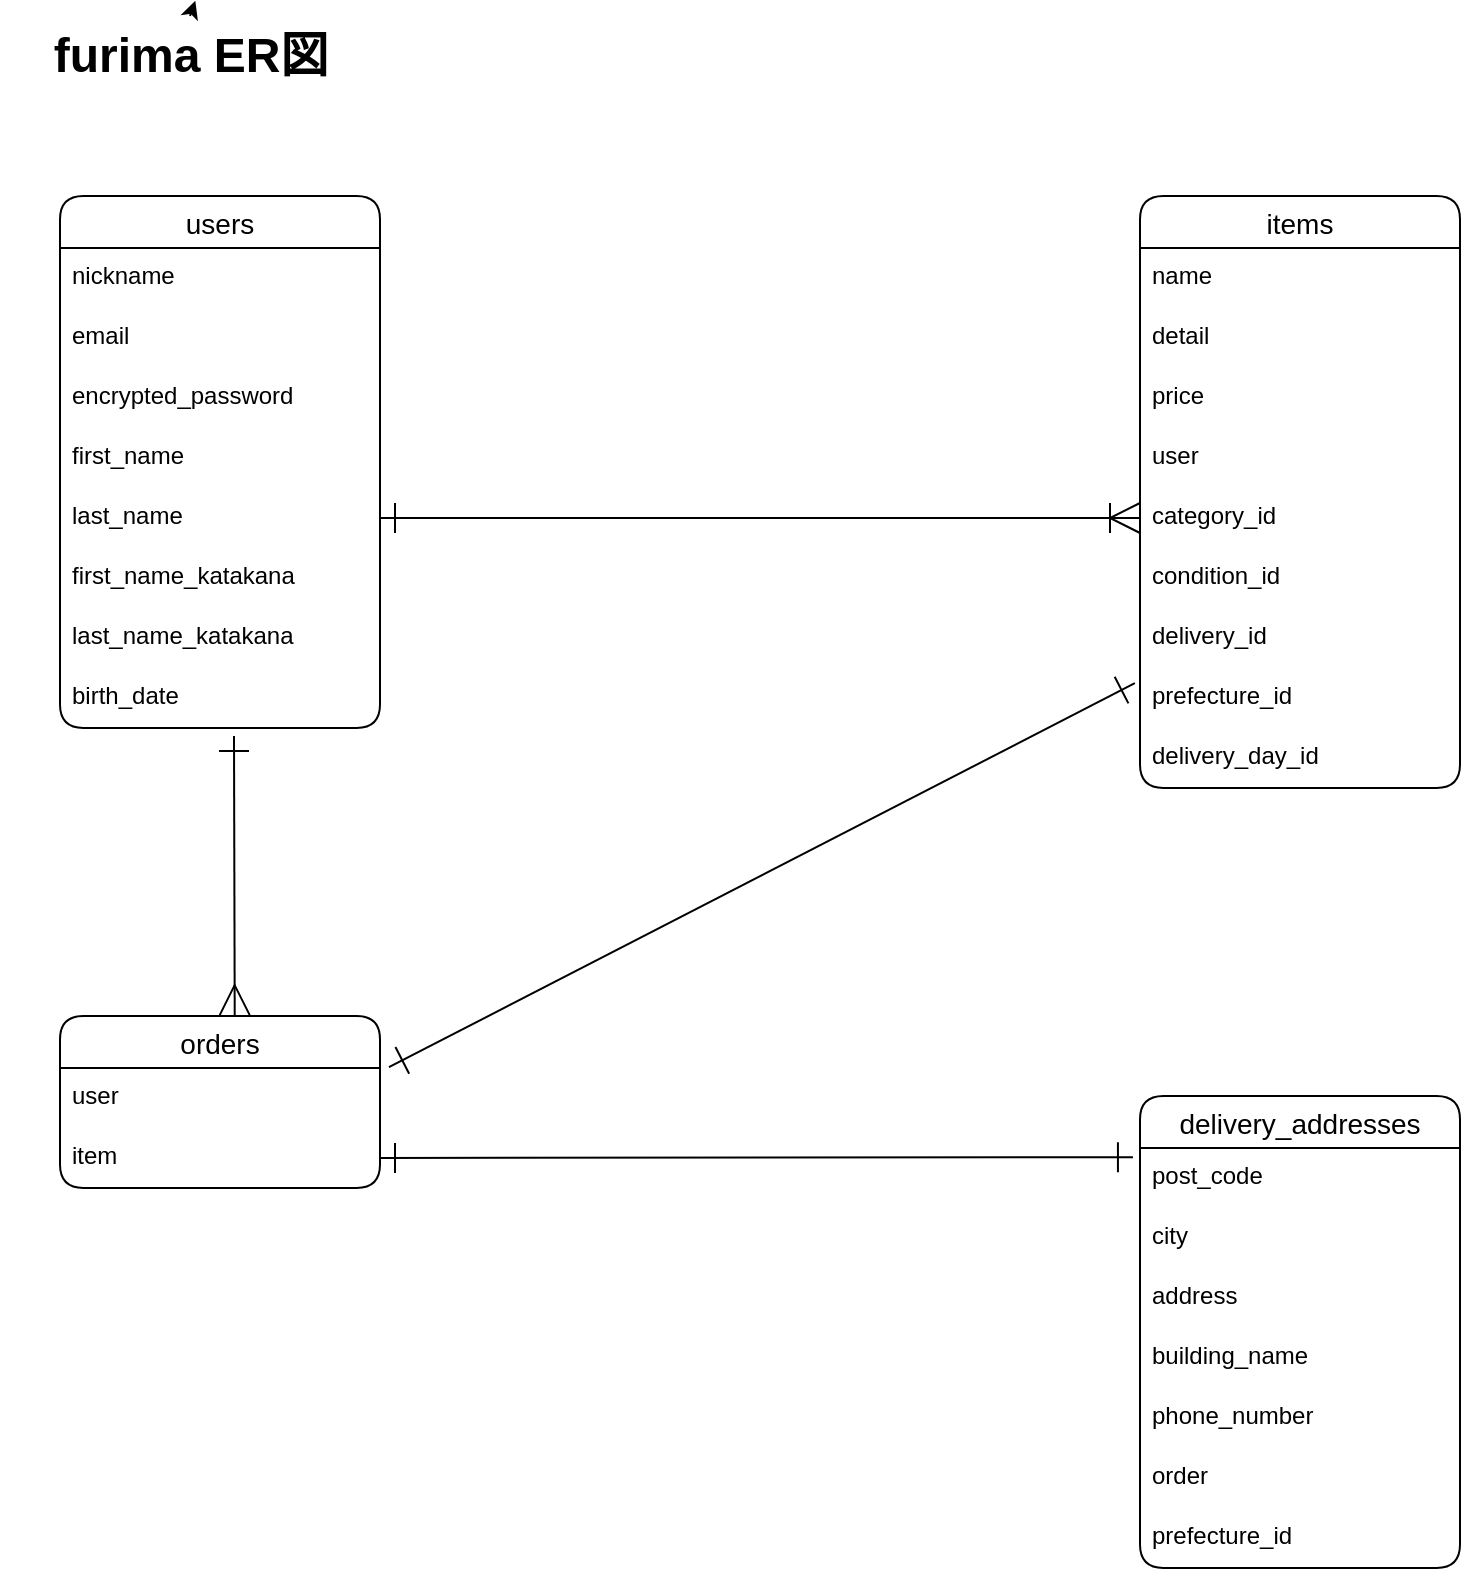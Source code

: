 <mxfile>
    <diagram id="IDxdjkr6aW6UleRIL0IG" name="ページ1">
        <mxGraphModel dx="501" dy="1837" grid="1" gridSize="6" guides="1" tooltips="1" connect="1" arrows="1" fold="1" page="1" pageScale="1" pageWidth="827" pageHeight="1169" math="0" shadow="0">
            <root>
                <mxCell id="0"/>
                <mxCell id="1" parent="0"/>
                <mxCell id="180" value="furima ER図" style="text;strokeColor=none;fillColor=none;html=1;fontSize=24;fontStyle=1;verticalAlign=middle;align=center;rounded=1;" vertex="1" parent="1">
                    <mxGeometry y="-1010" width="190" height="40" as="geometry"/>
                </mxCell>
                <mxCell id="298" value="users" style="swimlane;fontStyle=0;childLayout=stackLayout;horizontal=1;startSize=26;horizontalStack=0;resizeParent=1;resizeParentMax=0;resizeLast=0;collapsible=1;marginBottom=0;align=center;fontSize=14;rounded=1;" vertex="1" parent="1">
                    <mxGeometry x="30" y="-920" width="160" height="266" as="geometry"/>
                </mxCell>
                <mxCell id="299" value="nickname&#10;" style="text;strokeColor=none;fillColor=none;spacingLeft=4;spacingRight=4;overflow=hidden;rotatable=0;points=[[0,0.5],[1,0.5]];portConstraint=eastwest;fontSize=12;rounded=1;" vertex="1" parent="298">
                    <mxGeometry y="26" width="160" height="30" as="geometry"/>
                </mxCell>
                <mxCell id="303" value="email" style="text;strokeColor=none;fillColor=none;spacingLeft=4;spacingRight=4;overflow=hidden;rotatable=0;points=[[0,0.5],[1,0.5]];portConstraint=eastwest;fontSize=12;rounded=1;" vertex="1" parent="298">
                    <mxGeometry y="56" width="160" height="30" as="geometry"/>
                </mxCell>
                <mxCell id="302" value="encrypted_password" style="text;strokeColor=none;fillColor=none;spacingLeft=4;spacingRight=4;overflow=hidden;rotatable=0;points=[[0,0.5],[1,0.5]];portConstraint=eastwest;fontSize=12;rounded=1;" vertex="1" parent="298">
                    <mxGeometry y="86" width="160" height="30" as="geometry"/>
                </mxCell>
                <mxCell id="305" value=" first_name" style="text;strokeColor=none;fillColor=none;spacingLeft=4;spacingRight=4;overflow=hidden;rotatable=0;points=[[0,0.5],[1,0.5]];portConstraint=eastwest;fontSize=12;rounded=1;" vertex="1" parent="298">
                    <mxGeometry y="116" width="160" height="30" as="geometry"/>
                </mxCell>
                <mxCell id="304" value="last_name" style="text;strokeColor=none;fillColor=none;spacingLeft=4;spacingRight=4;overflow=hidden;rotatable=0;points=[[0,0.5],[1,0.5]];portConstraint=eastwest;fontSize=12;rounded=1;" vertex="1" parent="298">
                    <mxGeometry y="146" width="160" height="30" as="geometry"/>
                </mxCell>
                <mxCell id="314" value="first_name_katakana" style="text;strokeColor=none;fillColor=none;spacingLeft=4;spacingRight=4;overflow=hidden;rotatable=0;points=[[0,0.5],[1,0.5]];portConstraint=eastwest;fontSize=12;rounded=1;" vertex="1" parent="298">
                    <mxGeometry y="176" width="160" height="30" as="geometry"/>
                </mxCell>
                <mxCell id="315" value="last_name_katakana" style="text;strokeColor=none;fillColor=none;spacingLeft=4;spacingRight=4;overflow=hidden;rotatable=0;points=[[0,0.5],[1,0.5]];portConstraint=eastwest;fontSize=12;rounded=1;" vertex="1" parent="298">
                    <mxGeometry y="206" width="160" height="30" as="geometry"/>
                </mxCell>
                <mxCell id="301" value="birth_date " style="text;strokeColor=none;fillColor=none;spacingLeft=4;spacingRight=4;overflow=hidden;rotatable=0;points=[[0,0.5],[1,0.5]];portConstraint=eastwest;fontSize=12;rounded=1;" vertex="1" parent="298">
                    <mxGeometry y="236" width="160" height="30" as="geometry"/>
                </mxCell>
                <mxCell id="306" value="items" style="swimlane;fontStyle=0;childLayout=stackLayout;horizontal=1;startSize=26;horizontalStack=0;resizeParent=1;resizeParentMax=0;resizeLast=0;collapsible=1;marginBottom=0;align=center;fontSize=14;rounded=1;" vertex="1" parent="1">
                    <mxGeometry x="570" y="-920" width="160" height="296" as="geometry"/>
                </mxCell>
                <mxCell id="307" value=" name " style="text;strokeColor=none;fillColor=none;spacingLeft=4;spacingRight=4;overflow=hidden;rotatable=0;points=[[0,0.5],[1,0.5]];portConstraint=eastwest;fontSize=12;rounded=1;" vertex="1" parent="306">
                    <mxGeometry y="26" width="160" height="30" as="geometry"/>
                </mxCell>
                <mxCell id="308" value=" detail" style="text;strokeColor=none;fillColor=none;spacingLeft=4;spacingRight=4;overflow=hidden;rotatable=0;points=[[0,0.5],[1,0.5]];portConstraint=eastwest;fontSize=12;rounded=1;" vertex="1" parent="306">
                    <mxGeometry y="56" width="160" height="30" as="geometry"/>
                </mxCell>
                <mxCell id="309" value="price " style="text;strokeColor=none;fillColor=none;spacingLeft=4;spacingRight=4;overflow=hidden;rotatable=0;points=[[0,0.5],[1,0.5]];portConstraint=eastwest;fontSize=12;rounded=1;" vertex="1" parent="306">
                    <mxGeometry y="86" width="160" height="30" as="geometry"/>
                </mxCell>
                <mxCell id="310" value=" user" style="text;strokeColor=none;fillColor=none;spacingLeft=4;spacingRight=4;overflow=hidden;rotatable=0;points=[[0,0.5],[1,0.5]];portConstraint=eastwest;fontSize=12;rounded=1;" vertex="1" parent="306">
                    <mxGeometry y="116" width="160" height="30" as="geometry"/>
                </mxCell>
                <mxCell id="318" value="category_id" style="text;strokeColor=none;fillColor=none;spacingLeft=4;spacingRight=4;overflow=hidden;rotatable=0;points=[[0,0.5],[1,0.5]];portConstraint=eastwest;fontSize=12;rounded=1;" vertex="1" parent="306">
                    <mxGeometry y="146" width="160" height="30" as="geometry"/>
                </mxCell>
                <mxCell id="311" value="condition_id" style="text;strokeColor=none;fillColor=none;spacingLeft=4;spacingRight=4;overflow=hidden;rotatable=0;points=[[0,0.5],[1,0.5]];portConstraint=eastwest;fontSize=12;rounded=1;" vertex="1" parent="306">
                    <mxGeometry y="176" width="160" height="30" as="geometry"/>
                </mxCell>
                <mxCell id="312" value=" delivery_id" style="text;strokeColor=none;fillColor=none;spacingLeft=4;spacingRight=4;overflow=hidden;rotatable=0;points=[[0,0.5],[1,0.5]];portConstraint=eastwest;fontSize=12;rounded=1;" vertex="1" parent="306">
                    <mxGeometry y="206" width="160" height="30" as="geometry"/>
                </mxCell>
                <mxCell id="313" value="prefecture_id" style="text;strokeColor=none;fillColor=none;spacingLeft=4;spacingRight=4;overflow=hidden;rotatable=0;points=[[0,0.5],[1,0.5]];portConstraint=eastwest;fontSize=12;rounded=1;" vertex="1" parent="306">
                    <mxGeometry y="236" width="160" height="30" as="geometry"/>
                </mxCell>
                <mxCell id="319" value="delivery_day_id" style="text;strokeColor=none;fillColor=none;spacingLeft=4;spacingRight=4;overflow=hidden;rotatable=0;points=[[0,0.5],[1,0.5]];portConstraint=eastwest;fontSize=12;rounded=1;" vertex="1" parent="306">
                    <mxGeometry y="266" width="160" height="30" as="geometry"/>
                </mxCell>
                <mxCell id="320" value="orders" style="swimlane;fontStyle=0;childLayout=stackLayout;horizontal=1;startSize=26;horizontalStack=0;resizeParent=1;resizeParentMax=0;resizeLast=0;collapsible=1;marginBottom=0;align=center;fontSize=14;rounded=1;" vertex="1" parent="1">
                    <mxGeometry x="30" y="-510" width="160" height="86" as="geometry"/>
                </mxCell>
                <mxCell id="321" value="user" style="text;strokeColor=none;fillColor=none;spacingLeft=4;spacingRight=4;overflow=hidden;rotatable=0;points=[[0,0.5],[1,0.5]];portConstraint=eastwest;fontSize=12;rounded=1;" vertex="1" parent="320">
                    <mxGeometry y="26" width="160" height="30" as="geometry"/>
                </mxCell>
                <mxCell id="322" value="item" style="text;strokeColor=none;fillColor=none;spacingLeft=4;spacingRight=4;overflow=hidden;rotatable=0;points=[[0,0.5],[1,0.5]];portConstraint=eastwest;fontSize=12;rounded=1;" vertex="1" parent="320">
                    <mxGeometry y="56" width="160" height="30" as="geometry"/>
                </mxCell>
                <mxCell id="326" value="delivery_addresses" style="swimlane;fontStyle=0;childLayout=stackLayout;horizontal=1;startSize=26;horizontalStack=0;resizeParent=1;resizeParentMax=0;resizeLast=0;collapsible=1;marginBottom=0;align=center;fontSize=14;rounded=1;" vertex="1" parent="1">
                    <mxGeometry x="570" y="-470" width="160" height="236" as="geometry"/>
                </mxCell>
                <mxCell id="327" value=" post_code " style="text;strokeColor=none;fillColor=none;spacingLeft=4;spacingRight=4;overflow=hidden;rotatable=0;points=[[0,0.5],[1,0.5]];portConstraint=eastwest;fontSize=12;rounded=1;" vertex="1" parent="326">
                    <mxGeometry y="26" width="160" height="30" as="geometry"/>
                </mxCell>
                <mxCell id="332" value="city" style="text;strokeColor=none;fillColor=none;spacingLeft=4;spacingRight=4;overflow=hidden;rotatable=0;points=[[0,0.5],[1,0.5]];portConstraint=eastwest;fontSize=12;rounded=1;" vertex="1" parent="326">
                    <mxGeometry y="56" width="160" height="30" as="geometry"/>
                </mxCell>
                <mxCell id="333" value="address" style="text;strokeColor=none;fillColor=none;spacingLeft=4;spacingRight=4;overflow=hidden;rotatable=0;points=[[0,0.5],[1,0.5]];portConstraint=eastwest;fontSize=12;rounded=1;" vertex="1" parent="326">
                    <mxGeometry y="86" width="160" height="30" as="geometry"/>
                </mxCell>
                <mxCell id="331" value="building_name" style="text;strokeColor=none;fillColor=none;spacingLeft=4;spacingRight=4;overflow=hidden;rotatable=0;points=[[0,0.5],[1,0.5]];portConstraint=eastwest;fontSize=12;rounded=1;" vertex="1" parent="326">
                    <mxGeometry y="116" width="160" height="30" as="geometry"/>
                </mxCell>
                <mxCell id="328" value="phone_number" style="text;strokeColor=none;fillColor=none;spacingLeft=4;spacingRight=4;overflow=hidden;rotatable=0;points=[[0,0.5],[1,0.5]];portConstraint=eastwest;fontSize=12;rounded=1;" vertex="1" parent="326">
                    <mxGeometry y="146" width="160" height="30" as="geometry"/>
                </mxCell>
                <mxCell id="345" value="order" style="text;strokeColor=none;fillColor=none;spacingLeft=4;spacingRight=4;overflow=hidden;rotatable=0;points=[[0,0.5],[1,0.5]];portConstraint=eastwest;fontSize=12;rounded=1;" vertex="1" parent="326">
                    <mxGeometry y="176" width="160" height="30" as="geometry"/>
                </mxCell>
                <mxCell id="329" value="prefecture_id" style="text;strokeColor=none;fillColor=none;spacingLeft=4;spacingRight=4;overflow=hidden;rotatable=0;points=[[0,0.5],[1,0.5]];portConstraint=eastwest;fontSize=12;rounded=1;" vertex="1" parent="326">
                    <mxGeometry y="206" width="160" height="30" as="geometry"/>
                </mxCell>
                <mxCell id="335" style="edgeStyle=none;html=1;exitX=0.5;exitY=0;exitDx=0;exitDy=0;entryX=0.514;entryY=-0.19;entryDx=0;entryDy=0;entryPerimeter=0;curved=1;rounded=1;" edge="1" parent="1" source="180" target="180">
                    <mxGeometry relative="1" as="geometry"/>
                </mxCell>
                <mxCell id="337" value="" style="edgeStyle=entityRelationEdgeStyle;fontSize=12;html=1;endArrow=ERoneToMany;startArrow=ERone;exitX=1;exitY=0.5;exitDx=0;exitDy=0;entryX=0;entryY=0.5;entryDx=0;entryDy=0;curved=1;rounded=1;targetPerimeterSpacing=0;endSize=13;startSize=13;strokeColor=default;startFill=0;" edge="1" parent="1" source="304" target="318">
                    <mxGeometry width="100" height="100" relative="1" as="geometry">
                        <mxPoint x="300" y="-600" as="sourcePoint"/>
                        <mxPoint x="560" y="-760" as="targetPoint"/>
                    </mxGeometry>
                </mxCell>
                <mxCell id="339" value="" style="endArrow=ERone;html=1;rounded=0;curved=1;exitX=1.028;exitY=-0.013;exitDx=0;exitDy=0;exitPerimeter=0;entryX=-0.016;entryY=0.253;entryDx=0;entryDy=0;entryPerimeter=0;startArrow=ERone;startFill=0;endFill=0;endSize=13;startSize=13;" edge="1" parent="1" source="321" target="313">
                    <mxGeometry relative="1" as="geometry">
                        <mxPoint x="270" y="-650" as="sourcePoint"/>
                        <mxPoint x="430" y="-650" as="targetPoint"/>
                    </mxGeometry>
                </mxCell>
                <mxCell id="341" style="edgeStyle=none;curved=1;rounded=1;html=1;exitX=1;exitY=0.5;exitDx=0;exitDy=0;entryX=-0.022;entryY=0.153;entryDx=0;entryDy=0;entryPerimeter=0;startArrow=ERone;startFill=0;endArrow=ERone;endFill=0;endSize=13;startSize=13;" edge="1" parent="1" source="322" target="327">
                    <mxGeometry relative="1" as="geometry"/>
                </mxCell>
                <mxCell id="342" value="" style="endArrow=ERmany;html=1;rounded=0;curved=1;entryX=0.546;entryY=-0.005;entryDx=0;entryDy=0;entryPerimeter=0;startArrow=ERone;startFill=0;endFill=0;endSize=13;startSize=13;" edge="1" parent="1" target="320">
                    <mxGeometry relative="1" as="geometry">
                        <mxPoint x="117" y="-650" as="sourcePoint"/>
                        <mxPoint x="430" y="-650" as="targetPoint"/>
                    </mxGeometry>
                </mxCell>
            </root>
        </mxGraphModel>
    </diagram>
</mxfile>